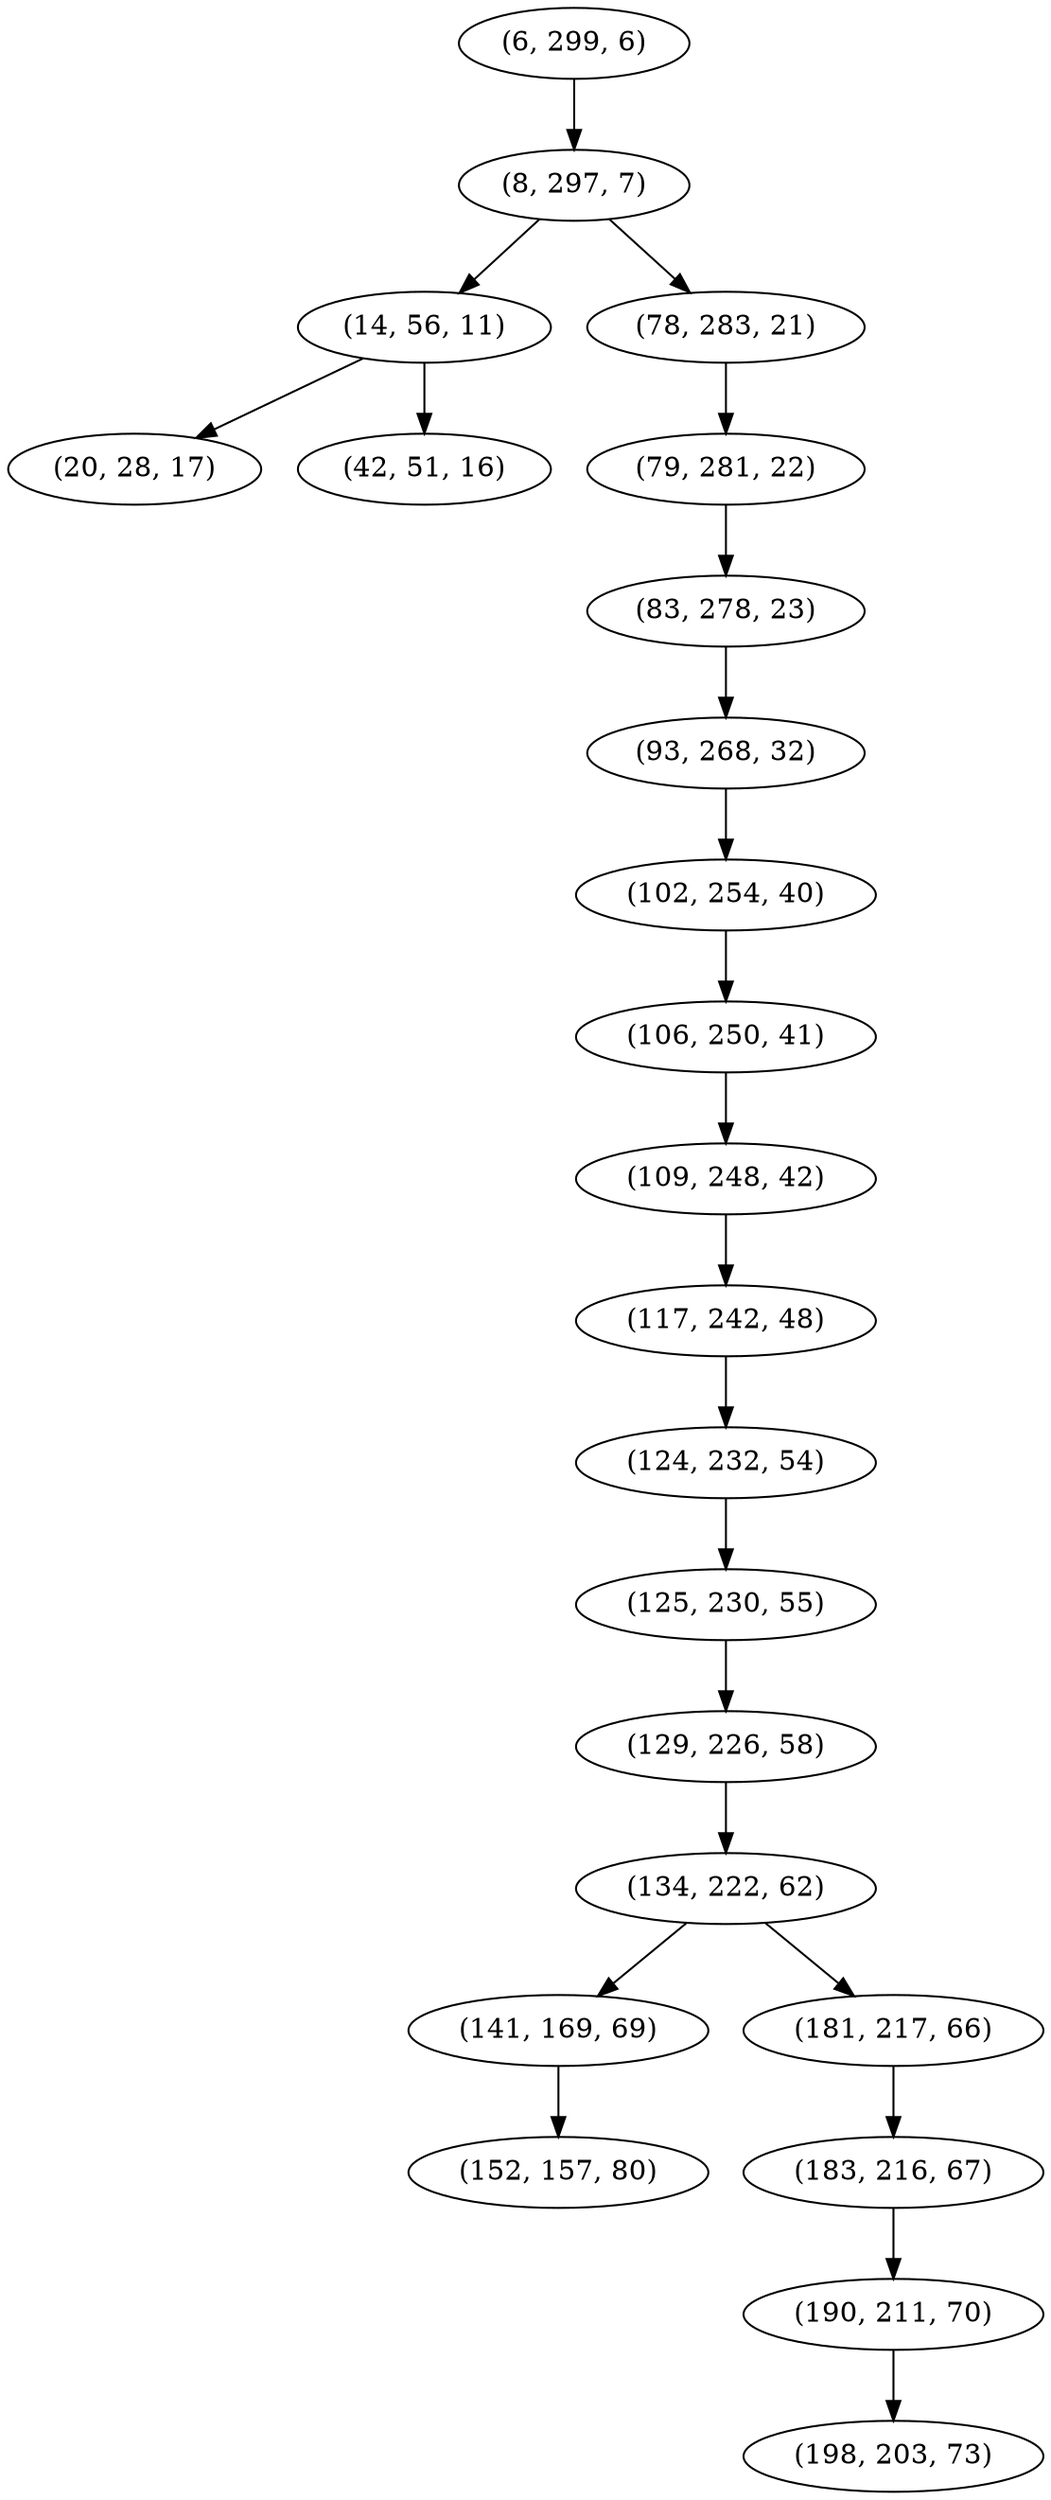 digraph tree {
    "(6, 299, 6)";
    "(8, 297, 7)";
    "(14, 56, 11)";
    "(20, 28, 17)";
    "(42, 51, 16)";
    "(78, 283, 21)";
    "(79, 281, 22)";
    "(83, 278, 23)";
    "(93, 268, 32)";
    "(102, 254, 40)";
    "(106, 250, 41)";
    "(109, 248, 42)";
    "(117, 242, 48)";
    "(124, 232, 54)";
    "(125, 230, 55)";
    "(129, 226, 58)";
    "(134, 222, 62)";
    "(141, 169, 69)";
    "(152, 157, 80)";
    "(181, 217, 66)";
    "(183, 216, 67)";
    "(190, 211, 70)";
    "(198, 203, 73)";
    "(6, 299, 6)" -> "(8, 297, 7)";
    "(8, 297, 7)" -> "(14, 56, 11)";
    "(8, 297, 7)" -> "(78, 283, 21)";
    "(14, 56, 11)" -> "(20, 28, 17)";
    "(14, 56, 11)" -> "(42, 51, 16)";
    "(78, 283, 21)" -> "(79, 281, 22)";
    "(79, 281, 22)" -> "(83, 278, 23)";
    "(83, 278, 23)" -> "(93, 268, 32)";
    "(93, 268, 32)" -> "(102, 254, 40)";
    "(102, 254, 40)" -> "(106, 250, 41)";
    "(106, 250, 41)" -> "(109, 248, 42)";
    "(109, 248, 42)" -> "(117, 242, 48)";
    "(117, 242, 48)" -> "(124, 232, 54)";
    "(124, 232, 54)" -> "(125, 230, 55)";
    "(125, 230, 55)" -> "(129, 226, 58)";
    "(129, 226, 58)" -> "(134, 222, 62)";
    "(134, 222, 62)" -> "(141, 169, 69)";
    "(134, 222, 62)" -> "(181, 217, 66)";
    "(141, 169, 69)" -> "(152, 157, 80)";
    "(181, 217, 66)" -> "(183, 216, 67)";
    "(183, 216, 67)" -> "(190, 211, 70)";
    "(190, 211, 70)" -> "(198, 203, 73)";
}
